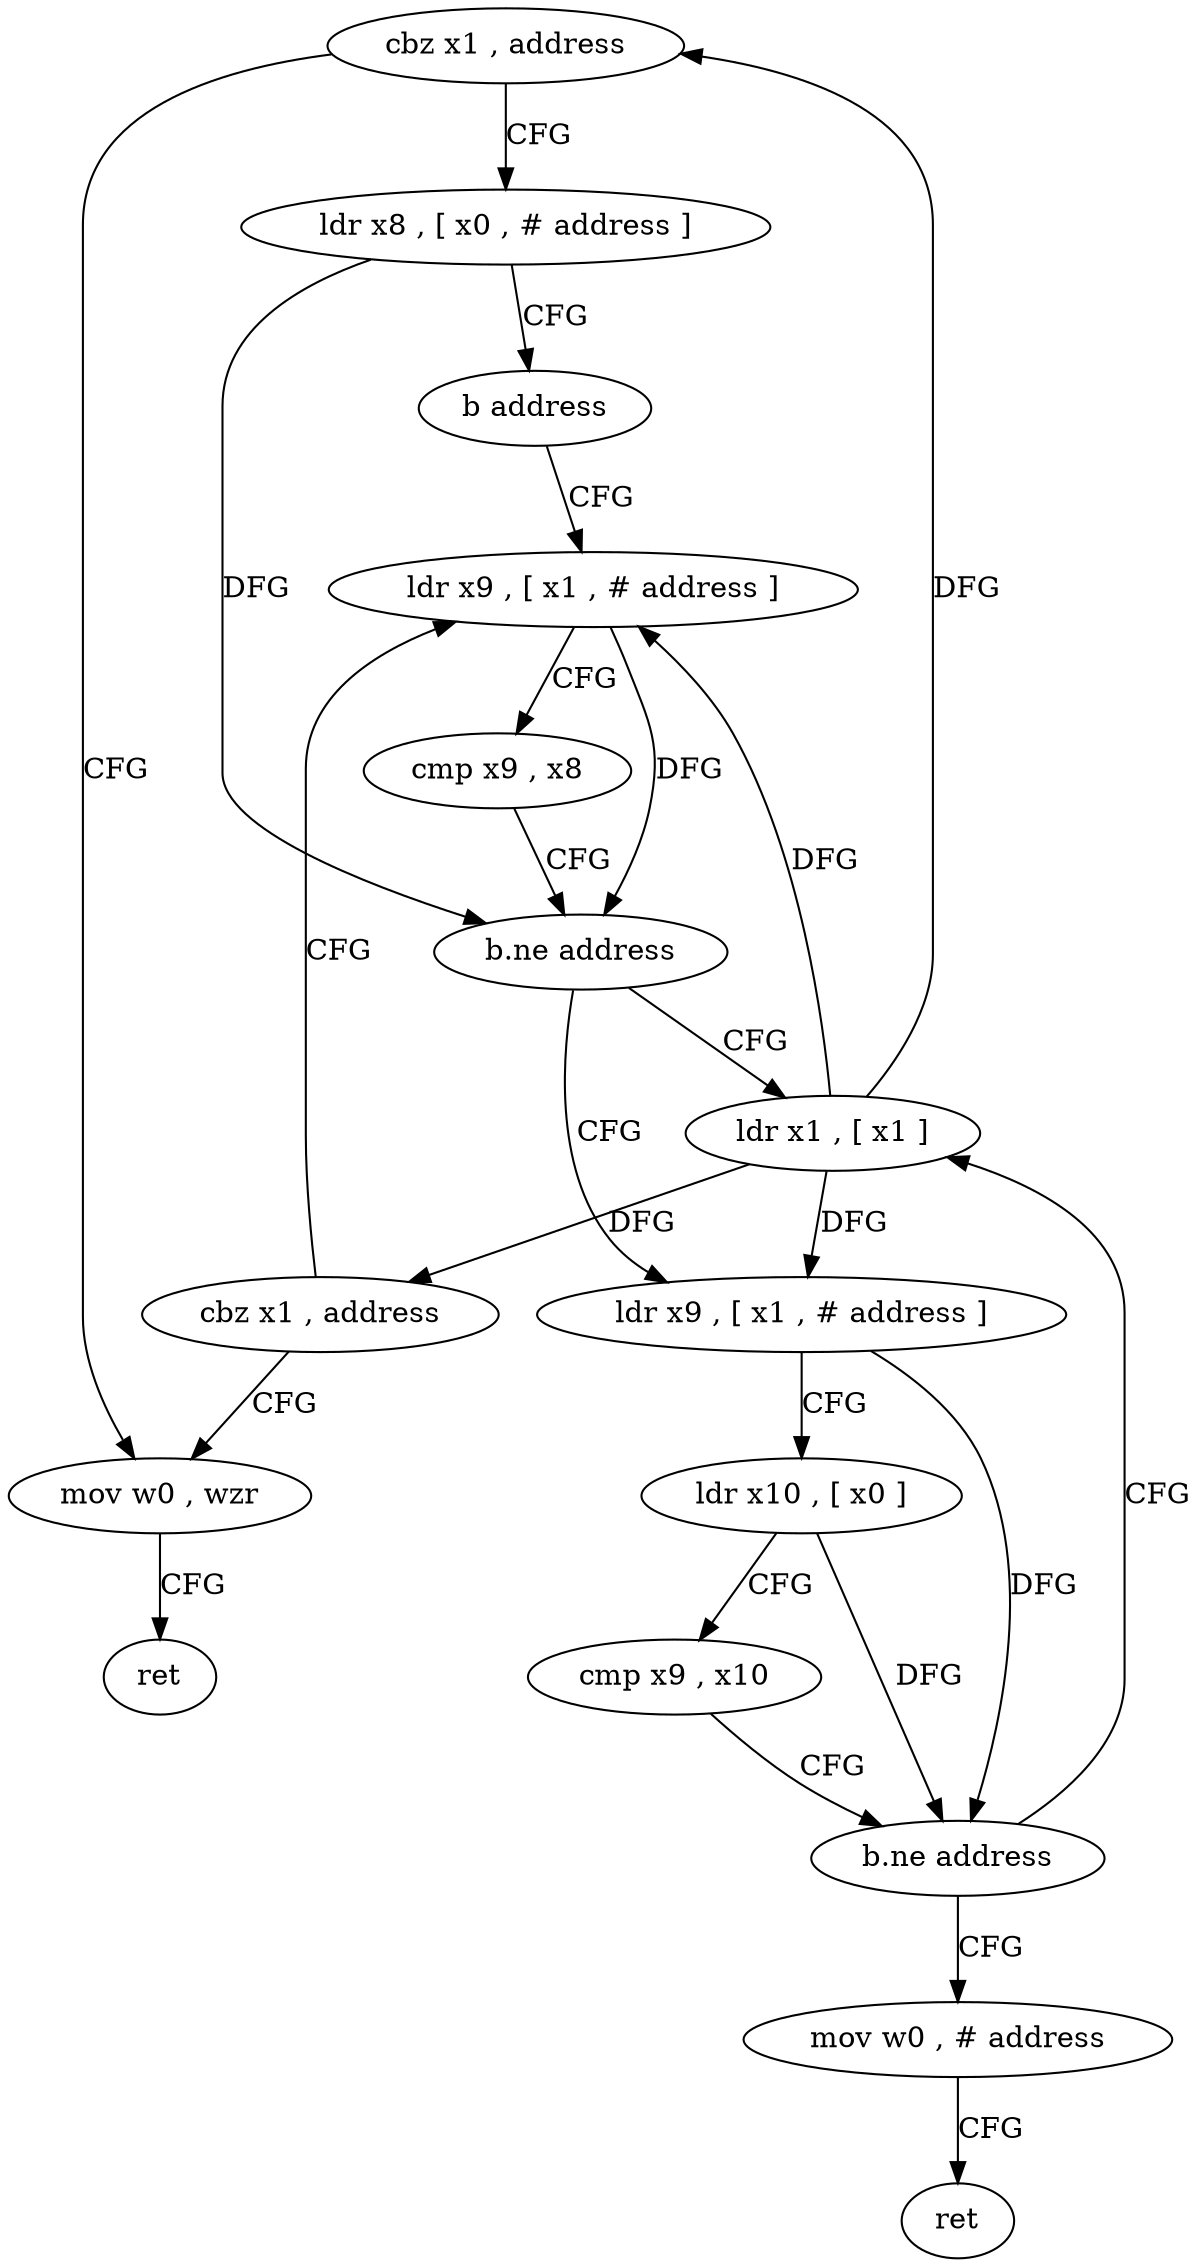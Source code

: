 digraph "func" {
"4221364" [label = "cbz x1 , address" ]
"4221420" [label = "mov w0 , wzr" ]
"4221368" [label = "ldr x8 , [ x0 , # address ]" ]
"4221424" [label = "ret" ]
"4221372" [label = "b address" ]
"4221384" [label = "ldr x9 , [ x1 , # address ]" ]
"4221388" [label = "cmp x9 , x8" ]
"4221392" [label = "b.ne address" ]
"4221376" [label = "ldr x1 , [ x1 ]" ]
"4221396" [label = "ldr x9 , [ x1 , # address ]" ]
"4221380" [label = "cbz x1 , address" ]
"4221400" [label = "ldr x10 , [ x0 ]" ]
"4221404" [label = "cmp x9 , x10" ]
"4221408" [label = "b.ne address" ]
"4221412" [label = "mov w0 , # address" ]
"4221416" [label = "ret" ]
"4221364" -> "4221420" [ label = "CFG" ]
"4221364" -> "4221368" [ label = "CFG" ]
"4221420" -> "4221424" [ label = "CFG" ]
"4221368" -> "4221372" [ label = "CFG" ]
"4221368" -> "4221392" [ label = "DFG" ]
"4221372" -> "4221384" [ label = "CFG" ]
"4221384" -> "4221388" [ label = "CFG" ]
"4221384" -> "4221392" [ label = "DFG" ]
"4221388" -> "4221392" [ label = "CFG" ]
"4221392" -> "4221376" [ label = "CFG" ]
"4221392" -> "4221396" [ label = "CFG" ]
"4221376" -> "4221380" [ label = "DFG" ]
"4221376" -> "4221364" [ label = "DFG" ]
"4221376" -> "4221384" [ label = "DFG" ]
"4221376" -> "4221396" [ label = "DFG" ]
"4221396" -> "4221400" [ label = "CFG" ]
"4221396" -> "4221408" [ label = "DFG" ]
"4221380" -> "4221420" [ label = "CFG" ]
"4221380" -> "4221384" [ label = "CFG" ]
"4221400" -> "4221404" [ label = "CFG" ]
"4221400" -> "4221408" [ label = "DFG" ]
"4221404" -> "4221408" [ label = "CFG" ]
"4221408" -> "4221376" [ label = "CFG" ]
"4221408" -> "4221412" [ label = "CFG" ]
"4221412" -> "4221416" [ label = "CFG" ]
}
